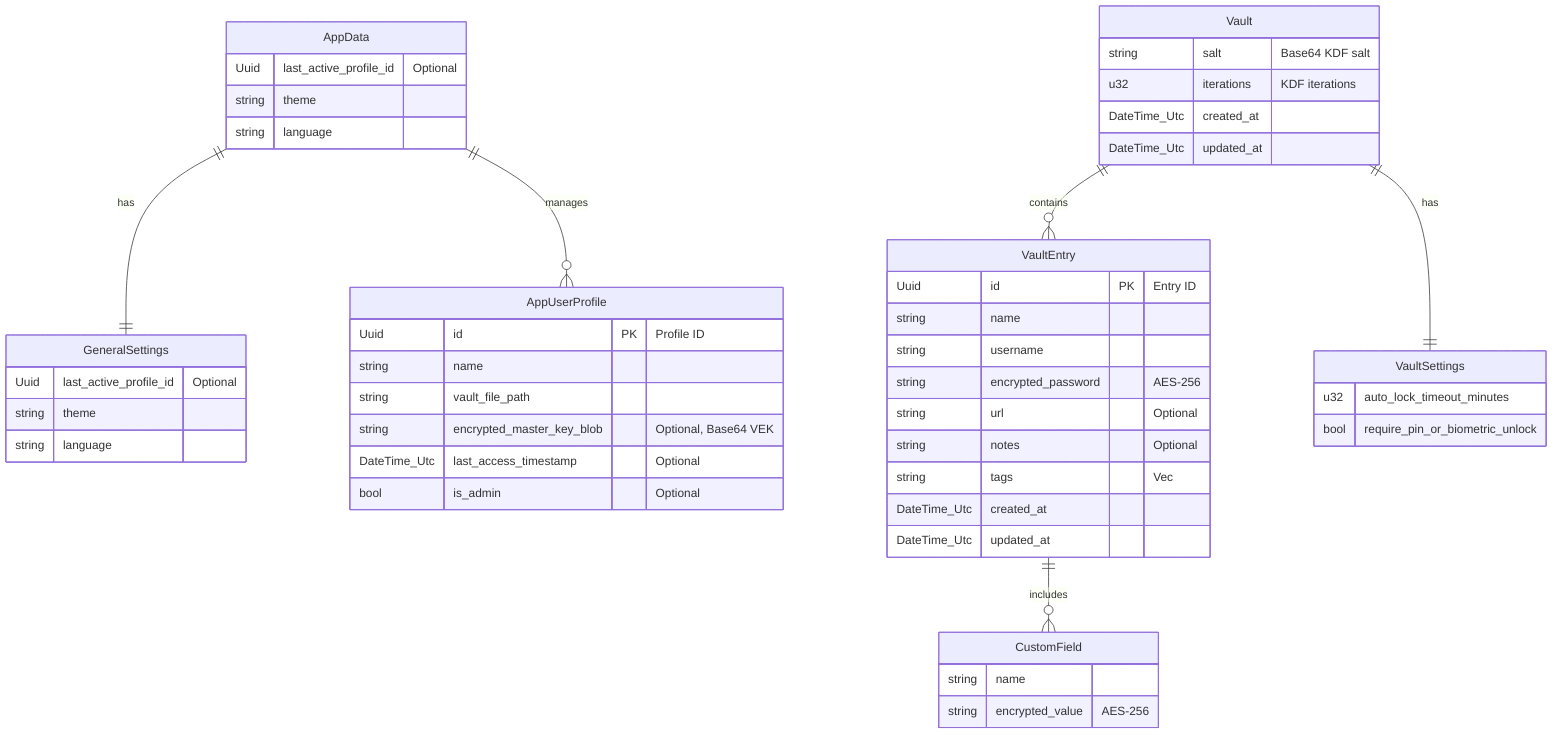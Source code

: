 erDiagram
    AppData ||--|| GeneralSettings : "has"
    AppData ||--o{ AppUserProfile : "manages"
    Vault ||--o{ VaultEntry : "contains"
    Vault ||--|| VaultSettings : "has"
    VaultEntry ||--o{ CustomField : "includes"

    AppData {
        Uuid last_active_profile_id "Optional"
        string theme
        string language
    }

    GeneralSettings {
        Uuid last_active_profile_id "Optional"
        string theme
        string language
    }

    AppUserProfile {
        Uuid id PK "Profile ID"
        string name
        string vault_file_path
        string encrypted_master_key_blob "Optional, Base64 VEK"
        DateTime_Utc last_access_timestamp "Optional"
        bool is_admin "Optional"
    }

    Vault {
        string salt "Base64 KDF salt"
        u32 iterations "KDF iterations"
        DateTime_Utc created_at
        DateTime_Utc updated_at
    }

    VaultEntry {
        Uuid id PK "Entry ID"
        string name
        string username
        string encrypted_password "AES-256"
        string url "Optional"
        string notes "Optional"
        string tags "Vec<String>"
        DateTime_Utc created_at
        DateTime_Utc updated_at
    }

    VaultSettings {
        u32 auto_lock_timeout_minutes
        bool require_pin_or_biometric_unlock
    }

    CustomField {
        string name
        string encrypted_value "AES-256"
    }